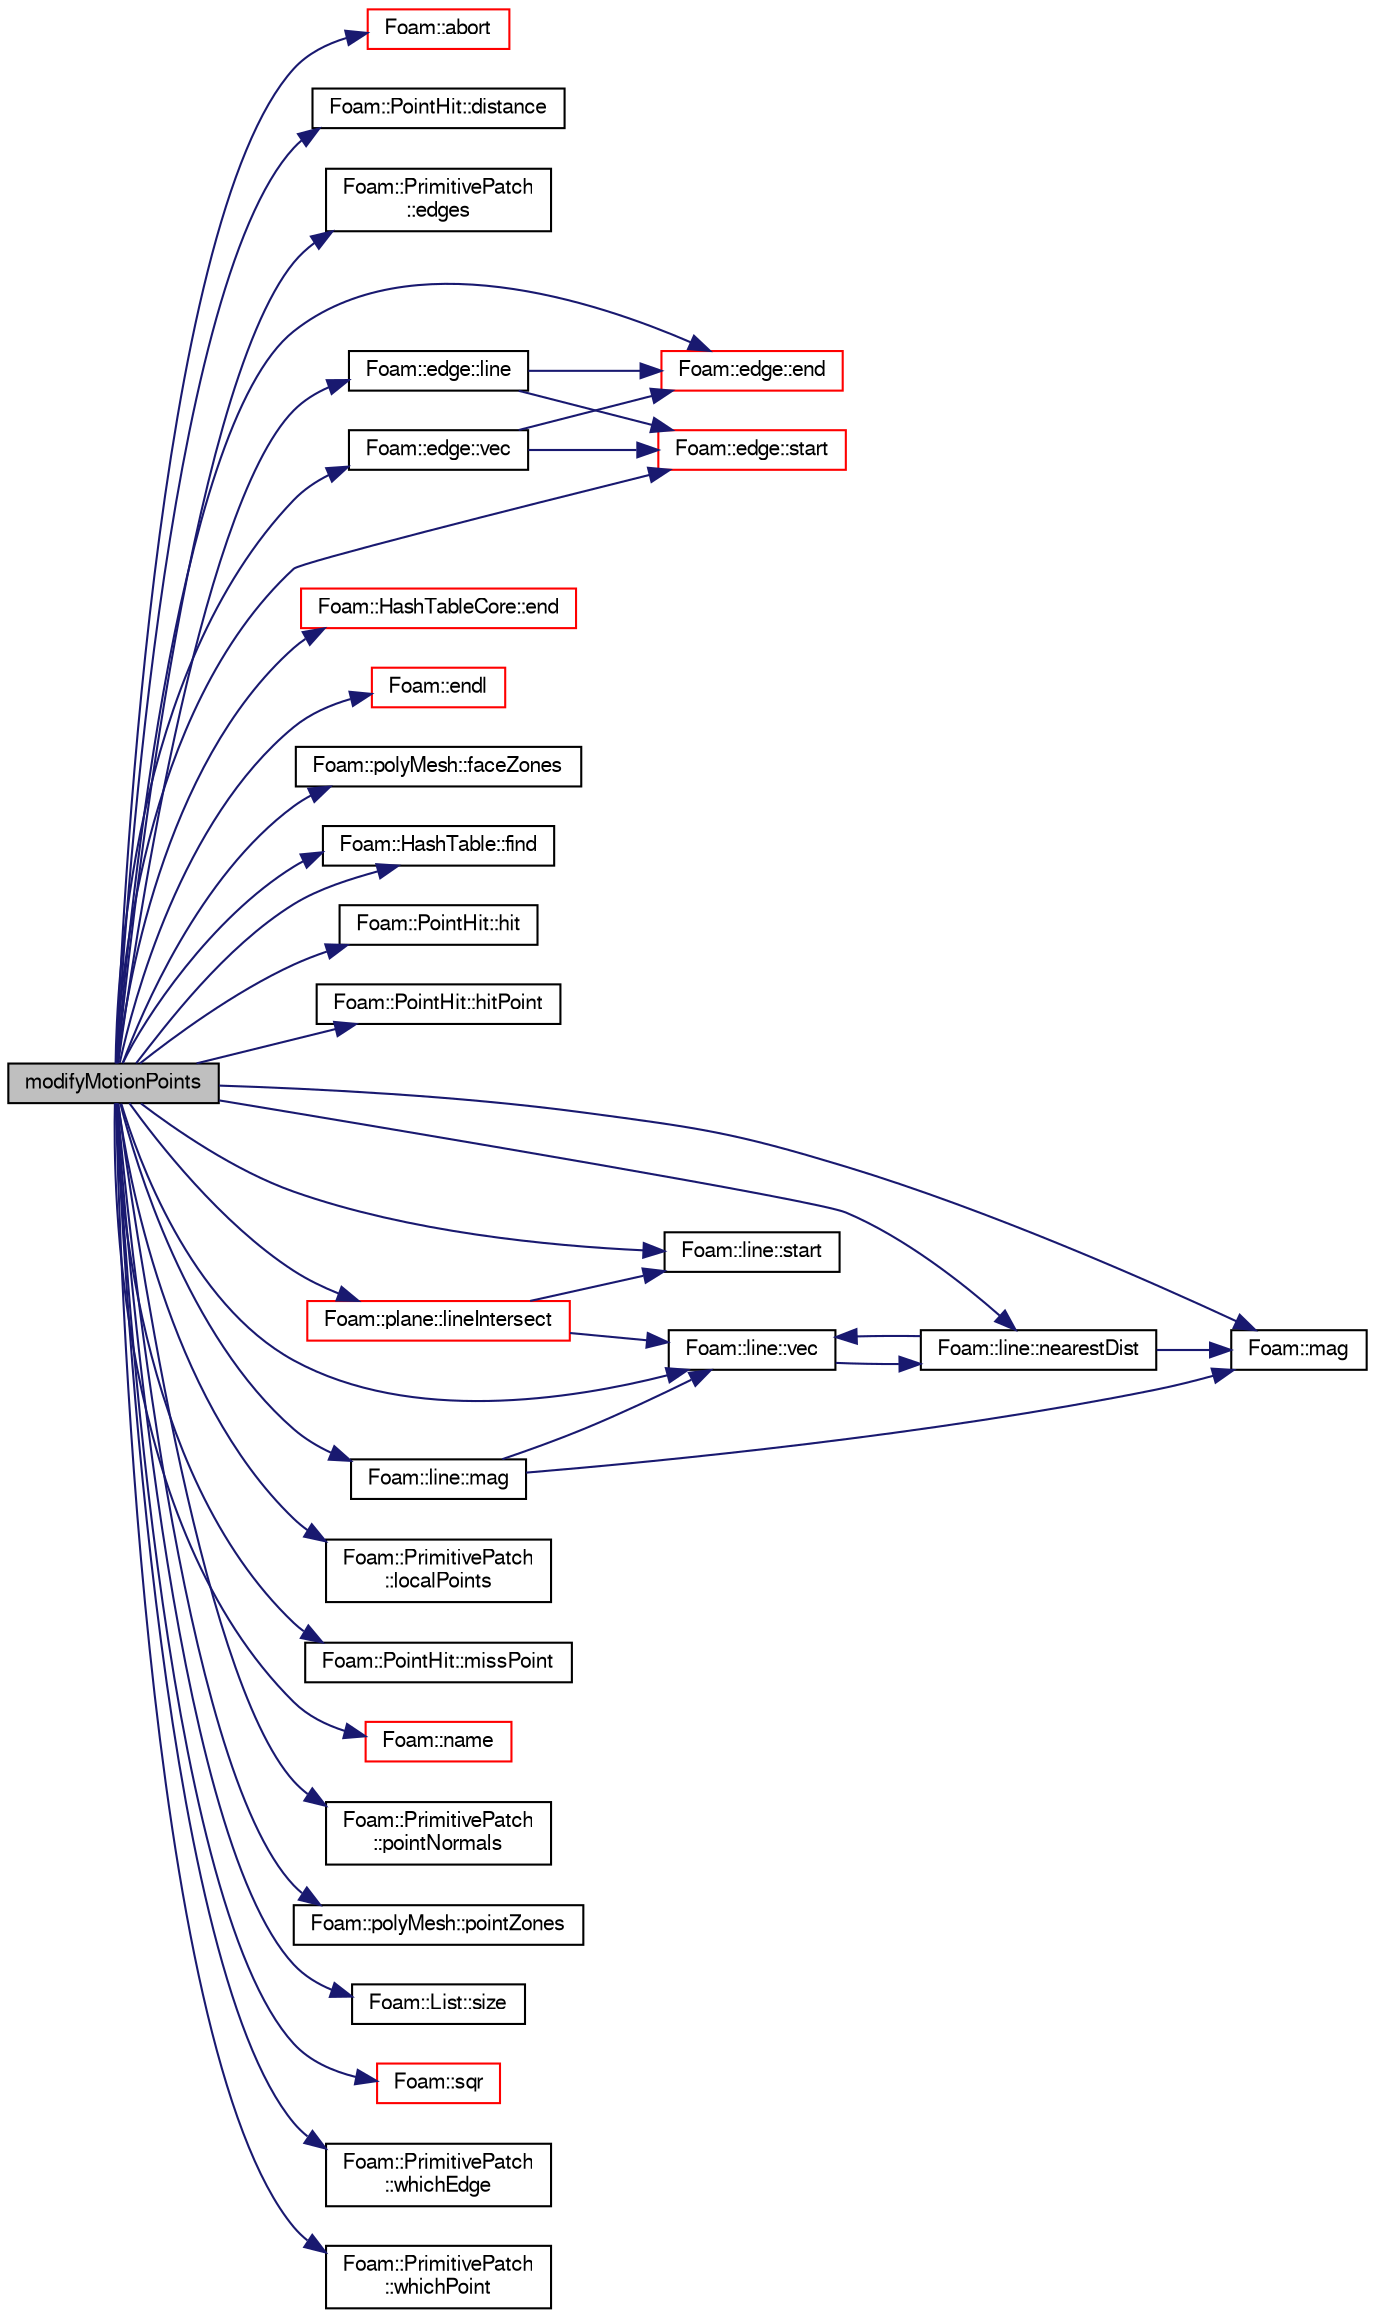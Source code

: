 digraph "modifyMotionPoints"
{
  bgcolor="transparent";
  edge [fontname="FreeSans",fontsize="10",labelfontname="FreeSans",labelfontsize="10"];
  node [fontname="FreeSans",fontsize="10",shape=record];
  rankdir="LR";
  Node505 [label="modifyMotionPoints",height=0.2,width=0.4,color="black", fillcolor="grey75", style="filled", fontcolor="black"];
  Node505 -> Node506 [color="midnightblue",fontsize="10",style="solid",fontname="FreeSans"];
  Node506 [label="Foam::abort",height=0.2,width=0.4,color="red",URL="$a21124.html#a447107a607d03e417307c203fa5fb44b"];
  Node505 -> Node549 [color="midnightblue",fontsize="10",style="solid",fontname="FreeSans"];
  Node549 [label="Foam::PointHit::distance",height=0.2,width=0.4,color="black",URL="$a27558.html#a288a3ea8e3ee215a5e12afc1002ed4e6",tooltip="Return distance to hit. "];
  Node505 -> Node550 [color="midnightblue",fontsize="10",style="solid",fontname="FreeSans"];
  Node550 [label="Foam::PrimitivePatch\l::edges",height=0.2,width=0.4,color="black",URL="$a27538.html#a21d764179912ddda5c6f95193c289846",tooltip="Return list of edges, address into LOCAL point list. "];
  Node505 -> Node551 [color="midnightblue",fontsize="10",style="solid",fontname="FreeSans"];
  Node551 [label="Foam::edge::end",height=0.2,width=0.4,color="red",URL="$a27210.html#a5ac1c619caccdf5bcf8c3d58a409849f",tooltip="Return end vertex label. "];
  Node505 -> Node553 [color="midnightblue",fontsize="10",style="solid",fontname="FreeSans"];
  Node553 [label="Foam::HashTableCore::end",height=0.2,width=0.4,color="red",URL="$a25706.html#a540580a296c0ff351686ceb4f27b6fe6",tooltip="iteratorEnd set to beyond the end of any HashTable "];
  Node505 -> Node514 [color="midnightblue",fontsize="10",style="solid",fontname="FreeSans"];
  Node514 [label="Foam::endl",height=0.2,width=0.4,color="red",URL="$a21124.html#a2db8fe02a0d3909e9351bb4275b23ce4",tooltip="Add newline and flush stream. "];
  Node505 -> Node561 [color="midnightblue",fontsize="10",style="solid",fontname="FreeSans"];
  Node561 [label="Foam::polyMesh::faceZones",height=0.2,width=0.4,color="black",URL="$a27410.html#af216614a0f9997169eea2cade46dc9ba",tooltip="Return face zone mesh. "];
  Node505 -> Node562 [color="midnightblue",fontsize="10",style="solid",fontname="FreeSans"];
  Node562 [label="Foam::HashTable::find",height=0.2,width=0.4,color="black",URL="$a25702.html#a76b2c74ebd9f33fa9f76261b027ffc11",tooltip="Find and return an iterator set at the hashedEntry. "];
  Node505 -> Node562 [color="midnightblue",fontsize="10",style="solid",fontname="FreeSans"];
  Node505 -> Node563 [color="midnightblue",fontsize="10",style="solid",fontname="FreeSans"];
  Node563 [label="Foam::PointHit::hit",height=0.2,width=0.4,color="black",URL="$a27558.html#aee8dc30bf27cefe419b15f96e594c155",tooltip="Is there a hit. "];
  Node505 -> Node564 [color="midnightblue",fontsize="10",style="solid",fontname="FreeSans"];
  Node564 [label="Foam::PointHit::hitPoint",height=0.2,width=0.4,color="black",URL="$a27558.html#a0350feff966a8bc8833a84ca454f1e5e",tooltip="Return hit point. "];
  Node505 -> Node565 [color="midnightblue",fontsize="10",style="solid",fontname="FreeSans"];
  Node565 [label="Foam::edge::line",height=0.2,width=0.4,color="black",URL="$a27210.html#a7e77f7ccd244bd2018175b700da722ca",tooltip="Return edge line. "];
  Node565 -> Node551 [color="midnightblue",fontsize="10",style="solid",fontname="FreeSans"];
  Node565 -> Node566 [color="midnightblue",fontsize="10",style="solid",fontname="FreeSans"];
  Node566 [label="Foam::edge::start",height=0.2,width=0.4,color="red",URL="$a27210.html#afe56bdd2031bbf8321e35e2330c0b990",tooltip="Return start vertex label. "];
  Node505 -> Node567 [color="midnightblue",fontsize="10",style="solid",fontname="FreeSans"];
  Node567 [label="Foam::plane::lineIntersect",height=0.2,width=0.4,color="red",URL="$a27570.html#ab6ba9bea12d6e3ddbf4d5c6cf9b6570b",tooltip="Return the cutting point between the plane and. "];
  Node567 -> Node590 [color="midnightblue",fontsize="10",style="solid",fontname="FreeSans"];
  Node590 [label="Foam::line::start",height=0.2,width=0.4,color="black",URL="$a27550.html#a049c862e6cf686ab64fd3e9cb34736e6",tooltip="Return first vertex. "];
  Node567 -> Node591 [color="midnightblue",fontsize="10",style="solid",fontname="FreeSans"];
  Node591 [label="Foam::line::vec",height=0.2,width=0.4,color="black",URL="$a27550.html#afe9e9ee7500f86e7b1f4c3eac87972c8",tooltip="Return start-end vector. "];
  Node591 -> Node592 [color="midnightblue",fontsize="10",style="solid",fontname="FreeSans"];
  Node592 [label="Foam::line::nearestDist",height=0.2,width=0.4,color="black",URL="$a27550.html#a0ab00eab07060abff696ebe967f3fce0",tooltip="Return nearest distance to line from a given point. "];
  Node592 -> Node570 [color="midnightblue",fontsize="10",style="solid",fontname="FreeSans"];
  Node570 [label="Foam::mag",height=0.2,width=0.4,color="black",URL="$a21124.html#a929da2a3fdcf3dacbbe0487d3a330dae"];
  Node592 -> Node591 [color="midnightblue",fontsize="10",style="solid",fontname="FreeSans"];
  Node505 -> Node606 [color="midnightblue",fontsize="10",style="solid",fontname="FreeSans"];
  Node606 [label="Foam::PrimitivePatch\l::localPoints",height=0.2,width=0.4,color="black",URL="$a27538.html#aca6c65ee2831bb6795149af7635640a2",tooltip="Return pointField of points in patch. "];
  Node505 -> Node607 [color="midnightblue",fontsize="10",style="solid",fontname="FreeSans"];
  Node607 [label="Foam::line::mag",height=0.2,width=0.4,color="black",URL="$a27550.html#a9b53370021569e27db1ddfb33196232f",tooltip="Return scalar magnitude. "];
  Node607 -> Node570 [color="midnightblue",fontsize="10",style="solid",fontname="FreeSans"];
  Node607 -> Node591 [color="midnightblue",fontsize="10",style="solid",fontname="FreeSans"];
  Node505 -> Node570 [color="midnightblue",fontsize="10",style="solid",fontname="FreeSans"];
  Node505 -> Node608 [color="midnightblue",fontsize="10",style="solid",fontname="FreeSans"];
  Node608 [label="Foam::PointHit::missPoint",height=0.2,width=0.4,color="black",URL="$a27558.html#a51c7abb4a3f78f3f6478e5ffbdd56c83",tooltip="Return miss point. "];
  Node505 -> Node609 [color="midnightblue",fontsize="10",style="solid",fontname="FreeSans"];
  Node609 [label="Foam::name",height=0.2,width=0.4,color="red",URL="$a21124.html#adcb0df2bd4953cb6bb390272d8263c3a",tooltip="Return a string representation of a complex. "];
  Node505 -> Node592 [color="midnightblue",fontsize="10",style="solid",fontname="FreeSans"];
  Node505 -> Node612 [color="midnightblue",fontsize="10",style="solid",fontname="FreeSans"];
  Node612 [label="Foam::PrimitivePatch\l::pointNormals",height=0.2,width=0.4,color="black",URL="$a27538.html#a46bfb38a95e334058a19c3d37c3ed070",tooltip="Return point normals for patch. "];
  Node505 -> Node613 [color="midnightblue",fontsize="10",style="solid",fontname="FreeSans"];
  Node613 [label="Foam::polyMesh::pointZones",height=0.2,width=0.4,color="black",URL="$a27410.html#a611d392e09d31b6aa892d42c7646b1ef",tooltip="Return point zone mesh. "];
  Node505 -> Node614 [color="midnightblue",fontsize="10",style="solid",fontname="FreeSans"];
  Node614 [label="Foam::List::size",height=0.2,width=0.4,color="black",URL="$a25694.html#a8a5f6fa29bd4b500caf186f60245b384",tooltip="Override size to be inconsistent with allocated storage. "];
  Node505 -> Node615 [color="midnightblue",fontsize="10",style="solid",fontname="FreeSans"];
  Node615 [label="Foam::sqr",height=0.2,width=0.4,color="red",URL="$a21124.html#a277dc11c581d53826ab5090b08f3b17b"];
  Node505 -> Node566 [color="midnightblue",fontsize="10",style="solid",fontname="FreeSans"];
  Node505 -> Node590 [color="midnightblue",fontsize="10",style="solid",fontname="FreeSans"];
  Node505 -> Node616 [color="midnightblue",fontsize="10",style="solid",fontname="FreeSans"];
  Node616 [label="Foam::edge::vec",height=0.2,width=0.4,color="black",URL="$a27210.html#a72eb1bfd9e030458c6f7f33202ea5b4f",tooltip="Return the vector (end - start) "];
  Node616 -> Node551 [color="midnightblue",fontsize="10",style="solid",fontname="FreeSans"];
  Node616 -> Node566 [color="midnightblue",fontsize="10",style="solid",fontname="FreeSans"];
  Node505 -> Node591 [color="midnightblue",fontsize="10",style="solid",fontname="FreeSans"];
  Node505 -> Node617 [color="midnightblue",fontsize="10",style="solid",fontname="FreeSans"];
  Node617 [label="Foam::PrimitivePatch\l::whichEdge",height=0.2,width=0.4,color="black",URL="$a27538.html#a2ed34aefa2ea224c04c0ad905081ec19",tooltip="Given an edge in local point labels, return its. "];
  Node505 -> Node618 [color="midnightblue",fontsize="10",style="solid",fontname="FreeSans"];
  Node618 [label="Foam::PrimitivePatch\l::whichPoint",height=0.2,width=0.4,color="black",URL="$a27538.html#aace943c3eb823df6cbbf5e90d92eeec3",tooltip="Given a global point index, return the local point index. "];
}
